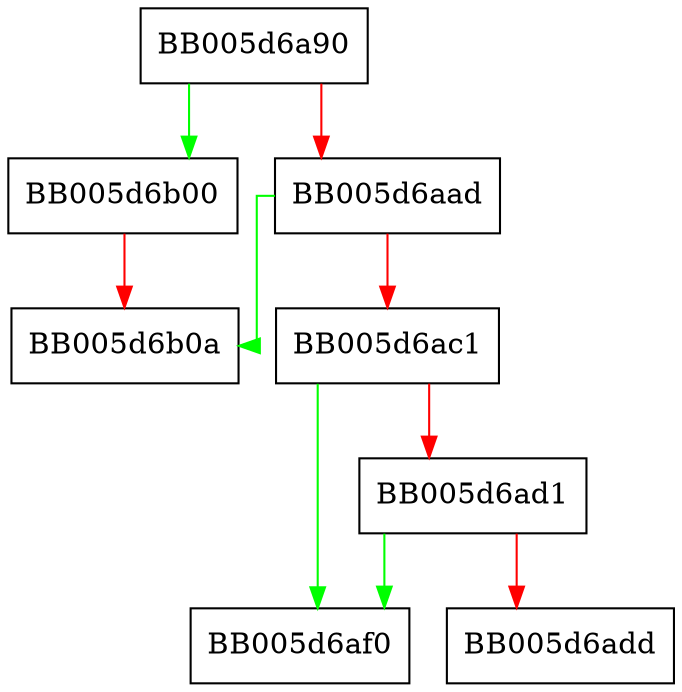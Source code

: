 digraph ossl_evp_pkey_get1_X25519 {
  node [shape="box"];
  graph [splines=ortho];
  BB005d6a90 -> BB005d6b00 [color="green"];
  BB005d6a90 -> BB005d6aad [color="red"];
  BB005d6aad -> BB005d6b0a [color="green"];
  BB005d6aad -> BB005d6ac1 [color="red"];
  BB005d6ac1 -> BB005d6af0 [color="green"];
  BB005d6ac1 -> BB005d6ad1 [color="red"];
  BB005d6ad1 -> BB005d6af0 [color="green"];
  BB005d6ad1 -> BB005d6add [color="red"];
  BB005d6b00 -> BB005d6b0a [color="red"];
}